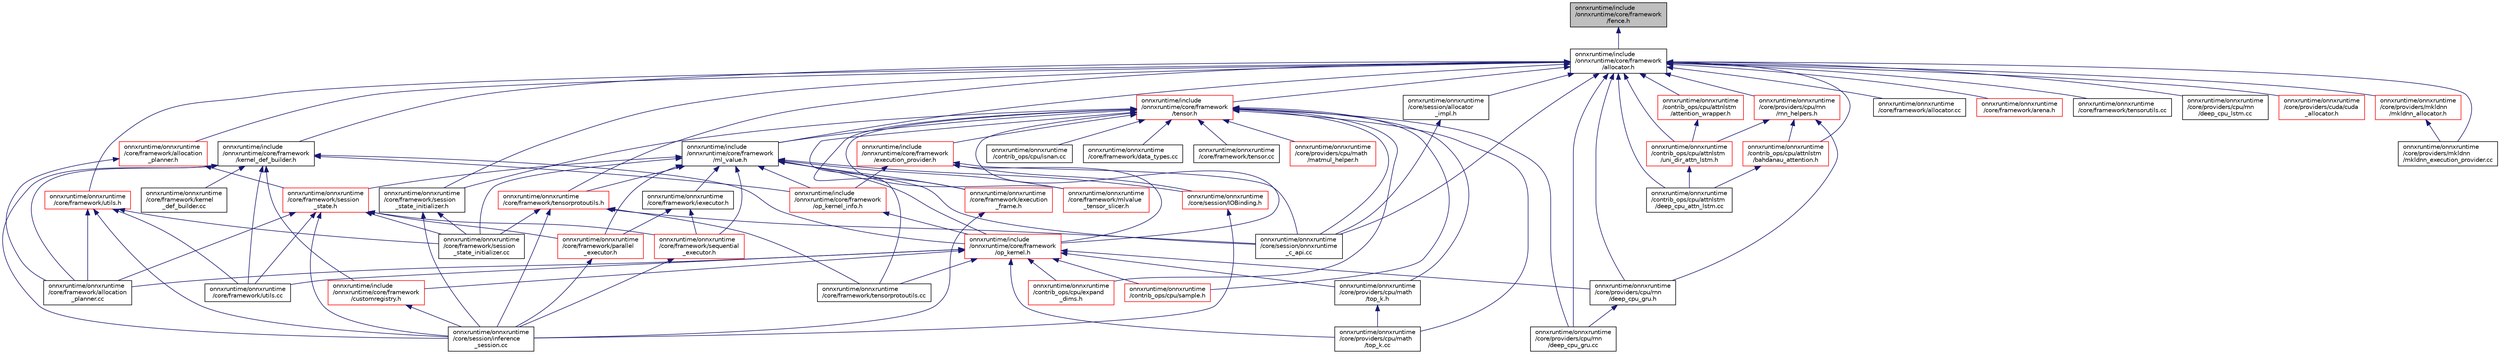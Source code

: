 digraph "onnxruntime/include/onnxruntime/core/framework/fence.h"
{
  edge [fontname="Helvetica",fontsize="10",labelfontname="Helvetica",labelfontsize="10"];
  node [fontname="Helvetica",fontsize="10",shape=record];
  Node22 [label="onnxruntime/include\l/onnxruntime/core/framework\l/fence.h",height=0.2,width=0.4,color="black", fillcolor="grey75", style="filled", fontcolor="black"];
  Node22 -> Node23 [dir="back",color="midnightblue",fontsize="10",style="solid",fontname="Helvetica"];
  Node23 [label="onnxruntime/include\l/onnxruntime/core/framework\l/allocator.h",height=0.2,width=0.4,color="black", fillcolor="white", style="filled",URL="$framework_2allocator_8h.html"];
  Node23 -> Node24 [dir="back",color="midnightblue",fontsize="10",style="solid",fontname="Helvetica"];
  Node24 [label="onnxruntime/include\l/onnxruntime/core/framework\l/kernel_def_builder.h",height=0.2,width=0.4,color="black", fillcolor="white", style="filled",URL="$kernel__def__builder_8h.html"];
  Node24 -> Node25 [dir="back",color="midnightblue",fontsize="10",style="solid",fontname="Helvetica"];
  Node25 [label="onnxruntime/include\l/onnxruntime/core/framework\l/customregistry.h",height=0.2,width=0.4,color="red", fillcolor="white", style="filled",URL="$customregistry_8h.html"];
  Node25 -> Node30 [dir="back",color="midnightblue",fontsize="10",style="solid",fontname="Helvetica"];
  Node30 [label="onnxruntime/onnxruntime\l/core/session/inference\l_session.cc",height=0.2,width=0.4,color="black", fillcolor="white", style="filled",URL="$inference__session_8cc.html"];
  Node24 -> Node31 [dir="back",color="midnightblue",fontsize="10",style="solid",fontname="Helvetica"];
  Node31 [label="onnxruntime/include\l/onnxruntime/core/framework\l/op_kernel.h",height=0.2,width=0.4,color="red", fillcolor="white", style="filled",URL="$op__kernel_8h.html"];
  Node31 -> Node25 [dir="back",color="midnightblue",fontsize="10",style="solid",fontname="Helvetica"];
  Node31 -> Node45 [dir="back",color="midnightblue",fontsize="10",style="solid",fontname="Helvetica"];
  Node45 [label="onnxruntime/onnxruntime\l/contrib_ops/cpu/expand\l_dims.h",height=0.2,width=0.4,color="red", fillcolor="white", style="filled",URL="$expand__dims_8h.html"];
  Node31 -> Node47 [dir="back",color="midnightblue",fontsize="10",style="solid",fontname="Helvetica"];
  Node47 [label="onnxruntime/onnxruntime\l/contrib_ops/cpu/sample.h",height=0.2,width=0.4,color="red", fillcolor="white", style="filled",URL="$sample_8h.html"];
  Node31 -> Node52 [dir="back",color="midnightblue",fontsize="10",style="solid",fontname="Helvetica"];
  Node52 [label="onnxruntime/onnxruntime\l/core/framework/allocation\l_planner.cc",height=0.2,width=0.4,color="black", fillcolor="white", style="filled",URL="$allocation__planner_8cc.html"];
  Node31 -> Node69 [dir="back",color="midnightblue",fontsize="10",style="solid",fontname="Helvetica"];
  Node69 [label="onnxruntime/onnxruntime\l/core/framework/tensorprotoutils.cc",height=0.2,width=0.4,color="black", fillcolor="white", style="filled",URL="$tensorprotoutils_8cc.html"];
  Node31 -> Node72 [dir="back",color="midnightblue",fontsize="10",style="solid",fontname="Helvetica"];
  Node72 [label="onnxruntime/onnxruntime\l/core/framework/utils.cc",height=0.2,width=0.4,color="black", fillcolor="white", style="filled",URL="$utils_8cc.html"];
  Node31 -> Node95 [dir="back",color="midnightblue",fontsize="10",style="solid",fontname="Helvetica"];
  Node95 [label="onnxruntime/onnxruntime\l/core/providers/cpu/math\l/top_k.cc",height=0.2,width=0.4,color="black", fillcolor="white", style="filled",URL="$top__k_8cc.html"];
  Node31 -> Node96 [dir="back",color="midnightblue",fontsize="10",style="solid",fontname="Helvetica"];
  Node96 [label="onnxruntime/onnxruntime\l/core/providers/cpu/math\l/top_k.h",height=0.2,width=0.4,color="black", fillcolor="white", style="filled",URL="$top__k_8h.html"];
  Node96 -> Node95 [dir="back",color="midnightblue",fontsize="10",style="solid",fontname="Helvetica"];
  Node31 -> Node171 [dir="back",color="midnightblue",fontsize="10",style="solid",fontname="Helvetica"];
  Node171 [label="onnxruntime/onnxruntime\l/core/providers/cpu/rnn\l/deep_cpu_gru.h",height=0.2,width=0.4,color="black", fillcolor="white", style="filled",URL="$deep__cpu__gru_8h.html"];
  Node171 -> Node172 [dir="back",color="midnightblue",fontsize="10",style="solid",fontname="Helvetica"];
  Node172 [label="onnxruntime/onnxruntime\l/core/providers/cpu/rnn\l/deep_cpu_gru.cc",height=0.2,width=0.4,color="black", fillcolor="white", style="filled",URL="$deep__cpu__gru_8cc.html"];
  Node24 -> Node285 [dir="back",color="midnightblue",fontsize="10",style="solid",fontname="Helvetica"];
  Node285 [label="onnxruntime/include\l/onnxruntime/core/framework\l/op_kernel_info.h",height=0.2,width=0.4,color="red", fillcolor="white", style="filled",URL="$op__kernel__info_8h.html"];
  Node285 -> Node31 [dir="back",color="midnightblue",fontsize="10",style="solid",fontname="Helvetica"];
  Node24 -> Node52 [dir="back",color="midnightblue",fontsize="10",style="solid",fontname="Helvetica"];
  Node24 -> Node286 [dir="back",color="midnightblue",fontsize="10",style="solid",fontname="Helvetica"];
  Node286 [label="onnxruntime/onnxruntime\l/core/framework/kernel\l_def_builder.cc",height=0.2,width=0.4,color="black", fillcolor="white", style="filled",URL="$kernel__def__builder_8cc.html"];
  Node24 -> Node72 [dir="back",color="midnightblue",fontsize="10",style="solid",fontname="Helvetica"];
  Node24 -> Node30 [dir="back",color="midnightblue",fontsize="10",style="solid",fontname="Helvetica"];
  Node23 -> Node287 [dir="back",color="midnightblue",fontsize="10",style="solid",fontname="Helvetica"];
  Node287 [label="onnxruntime/include\l/onnxruntime/core/framework\l/ml_value.h",height=0.2,width=0.4,color="black", fillcolor="white", style="filled",URL="$ml__value_8h.html"];
  Node287 -> Node31 [dir="back",color="midnightblue",fontsize="10",style="solid",fontname="Helvetica"];
  Node287 -> Node285 [dir="back",color="midnightblue",fontsize="10",style="solid",fontname="Helvetica"];
  Node287 -> Node288 [dir="back",color="midnightblue",fontsize="10",style="solid",fontname="Helvetica"];
  Node288 [label="onnxruntime/onnxruntime\l/core/framework/execution\l_frame.h",height=0.2,width=0.4,color="red", fillcolor="white", style="filled",URL="$execution__frame_8h.html"];
  Node288 -> Node30 [dir="back",color="midnightblue",fontsize="10",style="solid",fontname="Helvetica"];
  Node287 -> Node289 [dir="back",color="midnightblue",fontsize="10",style="solid",fontname="Helvetica"];
  Node289 [label="onnxruntime/onnxruntime\l/core/framework/iexecutor.h",height=0.2,width=0.4,color="black", fillcolor="white", style="filled",URL="$iexecutor_8h.html"];
  Node289 -> Node290 [dir="back",color="midnightblue",fontsize="10",style="solid",fontname="Helvetica"];
  Node290 [label="onnxruntime/onnxruntime\l/core/framework/parallel\l_executor.h",height=0.2,width=0.4,color="red", fillcolor="white", style="filled",URL="$parallel__executor_8h.html"];
  Node290 -> Node30 [dir="back",color="midnightblue",fontsize="10",style="solid",fontname="Helvetica"];
  Node289 -> Node291 [dir="back",color="midnightblue",fontsize="10",style="solid",fontname="Helvetica"];
  Node291 [label="onnxruntime/onnxruntime\l/core/framework/sequential\l_executor.h",height=0.2,width=0.4,color="red", fillcolor="white", style="filled",URL="$sequential__executor_8h.html"];
  Node291 -> Node30 [dir="back",color="midnightblue",fontsize="10",style="solid",fontname="Helvetica"];
  Node287 -> Node292 [dir="back",color="midnightblue",fontsize="10",style="solid",fontname="Helvetica"];
  Node292 [label="onnxruntime/onnxruntime\l/core/framework/mlvalue\l_tensor_slicer.h",height=0.2,width=0.4,color="red", fillcolor="white", style="filled",URL="$mlvalue__tensor__slicer_8h.html"];
  Node287 -> Node290 [dir="back",color="midnightblue",fontsize="10",style="solid",fontname="Helvetica"];
  Node287 -> Node291 [dir="back",color="midnightblue",fontsize="10",style="solid",fontname="Helvetica"];
  Node287 -> Node294 [dir="back",color="midnightblue",fontsize="10",style="solid",fontname="Helvetica"];
  Node294 [label="onnxruntime/onnxruntime\l/core/framework/session\l_state.h",height=0.2,width=0.4,color="red", fillcolor="white", style="filled",URL="$session__state_8h.html"];
  Node294 -> Node52 [dir="back",color="midnightblue",fontsize="10",style="solid",fontname="Helvetica"];
  Node294 -> Node290 [dir="back",color="midnightblue",fontsize="10",style="solid",fontname="Helvetica"];
  Node294 -> Node291 [dir="back",color="midnightblue",fontsize="10",style="solid",fontname="Helvetica"];
  Node294 -> Node55 [dir="back",color="midnightblue",fontsize="10",style="solid",fontname="Helvetica"];
  Node55 [label="onnxruntime/onnxruntime\l/core/framework/session\l_state_initializer.cc",height=0.2,width=0.4,color="black", fillcolor="white", style="filled",URL="$session__state__initializer_8cc.html"];
  Node294 -> Node72 [dir="back",color="midnightblue",fontsize="10",style="solid",fontname="Helvetica"];
  Node294 -> Node30 [dir="back",color="midnightblue",fontsize="10",style="solid",fontname="Helvetica"];
  Node287 -> Node55 [dir="back",color="midnightblue",fontsize="10",style="solid",fontname="Helvetica"];
  Node287 -> Node295 [dir="back",color="midnightblue",fontsize="10",style="solid",fontname="Helvetica"];
  Node295 [label="onnxruntime/onnxruntime\l/core/framework/tensorprotoutils.h",height=0.2,width=0.4,color="red", fillcolor="white", style="filled",URL="$tensorprotoutils_8h.html"];
  Node295 -> Node55 [dir="back",color="midnightblue",fontsize="10",style="solid",fontname="Helvetica"];
  Node295 -> Node69 [dir="back",color="midnightblue",fontsize="10",style="solid",fontname="Helvetica"];
  Node295 -> Node30 [dir="back",color="midnightblue",fontsize="10",style="solid",fontname="Helvetica"];
  Node295 -> Node296 [dir="back",color="midnightblue",fontsize="10",style="solid",fontname="Helvetica"];
  Node296 [label="onnxruntime/onnxruntime\l/core/session/onnxruntime\l_c_api.cc",height=0.2,width=0.4,color="black", fillcolor="white", style="filled",URL="$onnxruntime__c__api_8cc.html"];
  Node287 -> Node297 [dir="back",color="midnightblue",fontsize="10",style="solid",fontname="Helvetica"];
  Node297 [label="onnxruntime/onnxruntime\l/core/session/IOBinding.h",height=0.2,width=0.4,color="red", fillcolor="white", style="filled",URL="$IOBinding_8h.html"];
  Node297 -> Node30 [dir="back",color="midnightblue",fontsize="10",style="solid",fontname="Helvetica"];
  Node287 -> Node296 [dir="back",color="midnightblue",fontsize="10",style="solid",fontname="Helvetica"];
  Node23 -> Node298 [dir="back",color="midnightblue",fontsize="10",style="solid",fontname="Helvetica"];
  Node298 [label="onnxruntime/include\l/onnxruntime/core/framework\l/tensor.h",height=0.2,width=0.4,color="red", fillcolor="white", style="filled",URL="$tensor_8h.html"];
  Node298 -> Node299 [dir="back",color="midnightblue",fontsize="10",style="solid",fontname="Helvetica"];
  Node299 [label="onnxruntime/include\l/onnxruntime/core/framework\l/execution_provider.h",height=0.2,width=0.4,color="red", fillcolor="white", style="filled",URL="$execution__provider_8h.html"];
  Node299 -> Node31 [dir="back",color="midnightblue",fontsize="10",style="solid",fontname="Helvetica"];
  Node299 -> Node285 [dir="back",color="midnightblue",fontsize="10",style="solid",fontname="Helvetica"];
  Node299 -> Node297 [dir="back",color="midnightblue",fontsize="10",style="solid",fontname="Helvetica"];
  Node299 -> Node296 [dir="back",color="midnightblue",fontsize="10",style="solid",fontname="Helvetica"];
  Node298 -> Node287 [dir="back",color="midnightblue",fontsize="10",style="solid",fontname="Helvetica"];
  Node298 -> Node31 [dir="back",color="midnightblue",fontsize="10",style="solid",fontname="Helvetica"];
  Node298 -> Node45 [dir="back",color="midnightblue",fontsize="10",style="solid",fontname="Helvetica"];
  Node298 -> Node47 [dir="back",color="midnightblue",fontsize="10",style="solid",fontname="Helvetica"];
  Node298 -> Node50 [dir="back",color="midnightblue",fontsize="10",style="solid",fontname="Helvetica"];
  Node50 [label="onnxruntime/onnxruntime\l/contrib_ops/cpu/isnan.cc",height=0.2,width=0.4,color="black", fillcolor="white", style="filled",URL="$isnan_8cc.html"];
  Node298 -> Node309 [dir="back",color="midnightblue",fontsize="10",style="solid",fontname="Helvetica"];
  Node309 [label="onnxruntime/onnxruntime\l/core/framework/data_types.cc",height=0.2,width=0.4,color="black", fillcolor="white", style="filled",URL="$data__types_8cc.html"];
  Node298 -> Node288 [dir="back",color="midnightblue",fontsize="10",style="solid",fontname="Helvetica"];
  Node298 -> Node292 [dir="back",color="midnightblue",fontsize="10",style="solid",fontname="Helvetica"];
  Node298 -> Node310 [dir="back",color="midnightblue",fontsize="10",style="solid",fontname="Helvetica"];
  Node310 [label="onnxruntime/onnxruntime\l/core/framework/session\l_state_initializer.h",height=0.2,width=0.4,color="black", fillcolor="white", style="filled",URL="$session__state__initializer_8h.html"];
  Node310 -> Node55 [dir="back",color="midnightblue",fontsize="10",style="solid",fontname="Helvetica"];
  Node310 -> Node30 [dir="back",color="midnightblue",fontsize="10",style="solid",fontname="Helvetica"];
  Node298 -> Node311 [dir="back",color="midnightblue",fontsize="10",style="solid",fontname="Helvetica"];
  Node311 [label="onnxruntime/onnxruntime\l/core/framework/tensor.cc",height=0.2,width=0.4,color="black", fillcolor="white", style="filled",URL="$tensor_8cc.html"];
  Node298 -> Node69 [dir="back",color="midnightblue",fontsize="10",style="solid",fontname="Helvetica"];
  Node298 -> Node312 [dir="back",color="midnightblue",fontsize="10",style="solid",fontname="Helvetica"];
  Node312 [label="onnxruntime/onnxruntime\l/core/providers/cpu/math\l/matmul_helper.h",height=0.2,width=0.4,color="red", fillcolor="white", style="filled",URL="$matmul__helper_8h.html"];
  Node298 -> Node95 [dir="back",color="midnightblue",fontsize="10",style="solid",fontname="Helvetica"];
  Node298 -> Node96 [dir="back",color="midnightblue",fontsize="10",style="solid",fontname="Helvetica"];
  Node298 -> Node172 [dir="back",color="midnightblue",fontsize="10",style="solid",fontname="Helvetica"];
  Node298 -> Node296 [dir="back",color="midnightblue",fontsize="10",style="solid",fontname="Helvetica"];
  Node23 -> Node324 [dir="back",color="midnightblue",fontsize="10",style="solid",fontname="Helvetica"];
  Node324 [label="onnxruntime/onnxruntime\l/contrib_ops/cpu/attnlstm\l/attention_wrapper.h",height=0.2,width=0.4,color="red", fillcolor="white", style="filled",URL="$attention__wrapper_8h.html"];
  Node324 -> Node322 [dir="back",color="midnightblue",fontsize="10",style="solid",fontname="Helvetica"];
  Node322 [label="onnxruntime/onnxruntime\l/contrib_ops/cpu/attnlstm\l/uni_dir_attn_lstm.h",height=0.2,width=0.4,color="red", fillcolor="white", style="filled",URL="$uni__dir__attn__lstm_8h.html"];
  Node322 -> Node44 [dir="back",color="midnightblue",fontsize="10",style="solid",fontname="Helvetica"];
  Node44 [label="onnxruntime/onnxruntime\l/contrib_ops/cpu/attnlstm\l/deep_cpu_attn_lstm.cc",height=0.2,width=0.4,color="black", fillcolor="white", style="filled",URL="$deep__cpu__attn__lstm_8cc.html"];
  Node23 -> Node320 [dir="back",color="midnightblue",fontsize="10",style="solid",fontname="Helvetica"];
  Node320 [label="onnxruntime/onnxruntime\l/contrib_ops/cpu/attnlstm\l/bahdanau_attention.h",height=0.2,width=0.4,color="red", fillcolor="white", style="filled",URL="$bahdanau__attention_8h.html"];
  Node320 -> Node44 [dir="back",color="midnightblue",fontsize="10",style="solid",fontname="Helvetica"];
  Node23 -> Node322 [dir="back",color="midnightblue",fontsize="10",style="solid",fontname="Helvetica"];
  Node23 -> Node44 [dir="back",color="midnightblue",fontsize="10",style="solid",fontname="Helvetica"];
  Node23 -> Node325 [dir="back",color="midnightblue",fontsize="10",style="solid",fontname="Helvetica"];
  Node325 [label="onnxruntime/onnxruntime\l/core/framework/allocation\l_planner.h",height=0.2,width=0.4,color="red", fillcolor="white", style="filled",URL="$allocation__planner_8h.html"];
  Node325 -> Node52 [dir="back",color="midnightblue",fontsize="10",style="solid",fontname="Helvetica"];
  Node325 -> Node294 [dir="back",color="midnightblue",fontsize="10",style="solid",fontname="Helvetica"];
  Node23 -> Node330 [dir="back",color="midnightblue",fontsize="10",style="solid",fontname="Helvetica"];
  Node330 [label="onnxruntime/onnxruntime\l/core/framework/allocator.cc",height=0.2,width=0.4,color="black", fillcolor="white", style="filled",URL="$allocator_8cc.html"];
  Node23 -> Node331 [dir="back",color="midnightblue",fontsize="10",style="solid",fontname="Helvetica"];
  Node331 [label="onnxruntime/onnxruntime\l/core/framework/arena.h",height=0.2,width=0.4,color="red", fillcolor="white", style="filled",URL="$arena_8h.html"];
  Node23 -> Node310 [dir="back",color="midnightblue",fontsize="10",style="solid",fontname="Helvetica"];
  Node23 -> Node295 [dir="back",color="midnightblue",fontsize="10",style="solid",fontname="Helvetica"];
  Node23 -> Node337 [dir="back",color="midnightblue",fontsize="10",style="solid",fontname="Helvetica"];
  Node337 [label="onnxruntime/onnxruntime\l/core/framework/tensorutils.cc",height=0.2,width=0.4,color="black", fillcolor="white", style="filled",URL="$tensorutils_8cc.html"];
  Node23 -> Node338 [dir="back",color="midnightblue",fontsize="10",style="solid",fontname="Helvetica"];
  Node338 [label="onnxruntime/onnxruntime\l/core/framework/utils.h",height=0.2,width=0.4,color="red", fillcolor="white", style="filled",URL="$framework_2utils_8h.html"];
  Node338 -> Node52 [dir="back",color="midnightblue",fontsize="10",style="solid",fontname="Helvetica"];
  Node338 -> Node55 [dir="back",color="midnightblue",fontsize="10",style="solid",fontname="Helvetica"];
  Node338 -> Node72 [dir="back",color="midnightblue",fontsize="10",style="solid",fontname="Helvetica"];
  Node338 -> Node30 [dir="back",color="midnightblue",fontsize="10",style="solid",fontname="Helvetica"];
  Node23 -> Node172 [dir="back",color="midnightblue",fontsize="10",style="solid",fontname="Helvetica"];
  Node23 -> Node171 [dir="back",color="midnightblue",fontsize="10",style="solid",fontname="Helvetica"];
  Node23 -> Node174 [dir="back",color="midnightblue",fontsize="10",style="solid",fontname="Helvetica"];
  Node174 [label="onnxruntime/onnxruntime\l/core/providers/cpu/rnn\l/deep_cpu_lstm.cc",height=0.2,width=0.4,color="black", fillcolor="white", style="filled",URL="$deep__cpu__lstm_8cc.html"];
  Node23 -> Node318 [dir="back",color="midnightblue",fontsize="10",style="solid",fontname="Helvetica"];
  Node318 [label="onnxruntime/onnxruntime\l/core/providers/cpu/rnn\l/rnn_helpers.h",height=0.2,width=0.4,color="red", fillcolor="white", style="filled",URL="$rnn__helpers_8h.html"];
  Node318 -> Node320 [dir="back",color="midnightblue",fontsize="10",style="solid",fontname="Helvetica"];
  Node318 -> Node322 [dir="back",color="midnightblue",fontsize="10",style="solid",fontname="Helvetica"];
  Node318 -> Node171 [dir="back",color="midnightblue",fontsize="10",style="solid",fontname="Helvetica"];
  Node23 -> Node339 [dir="back",color="midnightblue",fontsize="10",style="solid",fontname="Helvetica"];
  Node339 [label="onnxruntime/onnxruntime\l/core/providers/cuda/cuda\l_allocator.h",height=0.2,width=0.4,color="red", fillcolor="white", style="filled",URL="$cuda__allocator_8h.html"];
  Node23 -> Node340 [dir="back",color="midnightblue",fontsize="10",style="solid",fontname="Helvetica"];
  Node340 [label="onnxruntime/onnxruntime\l/core/providers/mkldnn\l/mkldnn_allocator.h",height=0.2,width=0.4,color="red", fillcolor="white", style="filled",URL="$mkldnn__allocator_8h.html"];
  Node340 -> Node42 [dir="back",color="midnightblue",fontsize="10",style="solid",fontname="Helvetica"];
  Node42 [label="onnxruntime/onnxruntime\l/core/providers/mkldnn\l/mkldnn_execution_provider.cc",height=0.2,width=0.4,color="black", fillcolor="white", style="filled",URL="$mkldnn__execution__provider_8cc.html"];
  Node23 -> Node42 [dir="back",color="midnightblue",fontsize="10",style="solid",fontname="Helvetica"];
  Node23 -> Node341 [dir="back",color="midnightblue",fontsize="10",style="solid",fontname="Helvetica"];
  Node341 [label="onnxruntime/onnxruntime\l/core/session/allocator\l_impl.h",height=0.2,width=0.4,color="black", fillcolor="white", style="filled",URL="$allocator__impl_8h.html"];
  Node341 -> Node296 [dir="back",color="midnightblue",fontsize="10",style="solid",fontname="Helvetica"];
  Node23 -> Node296 [dir="back",color="midnightblue",fontsize="10",style="solid",fontname="Helvetica"];
}
